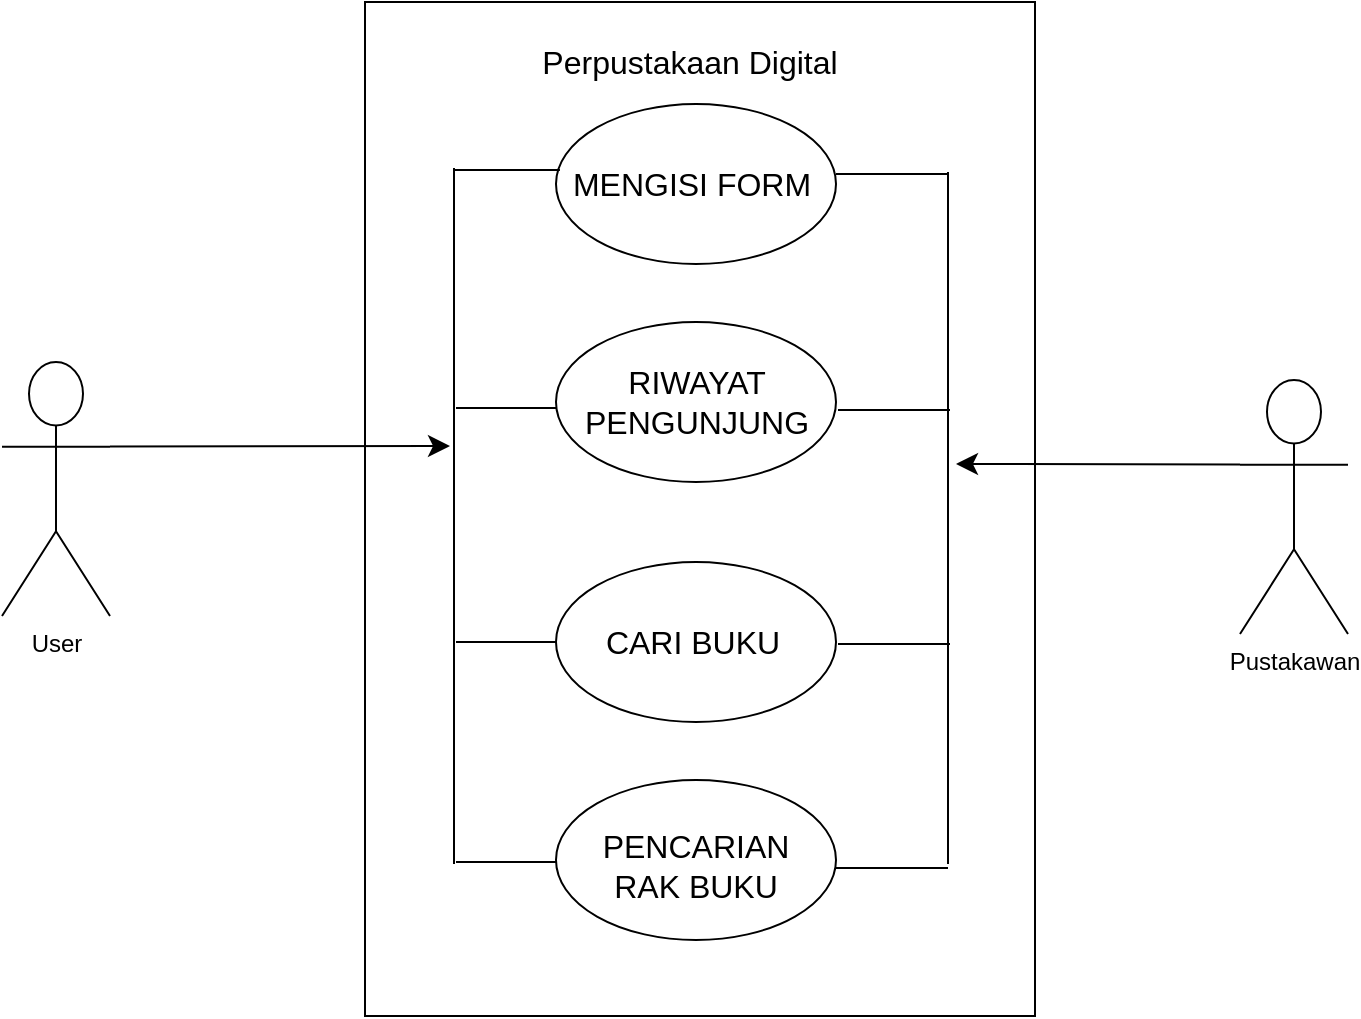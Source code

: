 <mxfile version="23.1.5" type="github">
  <diagram name="Page-1" id="QC_5T8T285snjpWexaHa">
    <mxGraphModel dx="1172" dy="1001" grid="0" gridSize="10" guides="1" tooltips="1" connect="1" arrows="1" fold="1" page="0" pageScale="1" pageWidth="850" pageHeight="1100" math="0" shadow="0">
      <root>
        <mxCell id="0" />
        <mxCell id="1" parent="0" />
        <mxCell id="_99t5JEwO3ASwBra3zp3-1" value="" style="rounded=0;whiteSpace=wrap;html=1;" vertex="1" parent="1">
          <mxGeometry x="24.5" y="-51" width="335" height="507" as="geometry" />
        </mxCell>
        <mxCell id="_99t5JEwO3ASwBra3zp3-3" value="" style="ellipse;whiteSpace=wrap;html=1;" vertex="1" parent="1">
          <mxGeometry x="120" width="140" height="80" as="geometry" />
        </mxCell>
        <mxCell id="_99t5JEwO3ASwBra3zp3-4" value="" style="ellipse;whiteSpace=wrap;html=1;" vertex="1" parent="1">
          <mxGeometry x="120" y="109" width="140" height="80" as="geometry" />
        </mxCell>
        <mxCell id="_99t5JEwO3ASwBra3zp3-5" value="" style="ellipse;whiteSpace=wrap;html=1;" vertex="1" parent="1">
          <mxGeometry x="120" y="229" width="140" height="80" as="geometry" />
        </mxCell>
        <mxCell id="_99t5JEwO3ASwBra3zp3-6" value="" style="ellipse;whiteSpace=wrap;html=1;" vertex="1" parent="1">
          <mxGeometry x="120" y="338" width="140" height="80" as="geometry" />
        </mxCell>
        <mxCell id="_99t5JEwO3ASwBra3zp3-23" style="edgeStyle=none;curved=1;rounded=0;orthogonalLoop=1;jettySize=auto;html=1;exitX=1;exitY=0.333;exitDx=0;exitDy=0;exitPerimeter=0;fontSize=12;startSize=8;endSize=8;" edge="1" parent="1" source="_99t5JEwO3ASwBra3zp3-7">
          <mxGeometry relative="1" as="geometry">
            <mxPoint x="67" y="171" as="targetPoint" />
          </mxGeometry>
        </mxCell>
        <mxCell id="_99t5JEwO3ASwBra3zp3-7" value="User" style="shape=umlActor;verticalLabelPosition=bottom;verticalAlign=top;html=1;outlineConnect=0;" vertex="1" parent="1">
          <mxGeometry x="-157" y="129" width="54" height="127" as="geometry" />
        </mxCell>
        <mxCell id="_99t5JEwO3ASwBra3zp3-24" style="edgeStyle=none;curved=1;rounded=0;orthogonalLoop=1;jettySize=auto;html=1;exitX=0;exitY=0.333;exitDx=0;exitDy=0;exitPerimeter=0;fontSize=12;startSize=8;endSize=8;" edge="1" parent="1" source="_99t5JEwO3ASwBra3zp3-9">
          <mxGeometry relative="1" as="geometry">
            <mxPoint x="320" y="180" as="targetPoint" />
          </mxGeometry>
        </mxCell>
        <mxCell id="_99t5JEwO3ASwBra3zp3-9" value="Pustakawan" style="shape=umlActor;verticalLabelPosition=bottom;verticalAlign=top;html=1;outlineConnect=0;" vertex="1" parent="1">
          <mxGeometry x="462" y="138" width="54" height="127" as="geometry" />
        </mxCell>
        <mxCell id="_99t5JEwO3ASwBra3zp3-11" value="" style="endArrow=none;html=1;rounded=0;fontSize=12;startSize=8;endSize=8;" edge="1" parent="1">
          <mxGeometry width="50" height="50" relative="1" as="geometry">
            <mxPoint x="69" y="32" as="sourcePoint" />
            <mxPoint x="69" y="380" as="targetPoint" />
            <Array as="points" />
          </mxGeometry>
        </mxCell>
        <mxCell id="_99t5JEwO3ASwBra3zp3-12" value="" style="endArrow=none;html=1;rounded=0;fontSize=12;startSize=8;endSize=8;" edge="1" parent="1">
          <mxGeometry width="50" height="50" relative="1" as="geometry">
            <mxPoint x="316" y="34" as="sourcePoint" />
            <mxPoint x="316" y="380" as="targetPoint" />
            <Array as="points" />
          </mxGeometry>
        </mxCell>
        <mxCell id="_99t5JEwO3ASwBra3zp3-13" value="" style="endArrow=none;html=1;rounded=0;fontSize=12;startSize=8;endSize=8;entryX=0.014;entryY=0.413;entryDx=0;entryDy=0;entryPerimeter=0;" edge="1" parent="1" target="_99t5JEwO3ASwBra3zp3-3">
          <mxGeometry width="50" height="50" relative="1" as="geometry">
            <mxPoint x="69" y="33" as="sourcePoint" />
            <mxPoint x="117" y="-4" as="targetPoint" />
          </mxGeometry>
        </mxCell>
        <mxCell id="_99t5JEwO3ASwBra3zp3-14" value="" style="endArrow=none;html=1;rounded=0;fontSize=12;startSize=8;endSize=8;entryX=0.014;entryY=0.413;entryDx=0;entryDy=0;entryPerimeter=0;" edge="1" parent="1">
          <mxGeometry width="50" height="50" relative="1" as="geometry">
            <mxPoint x="260" y="35" as="sourcePoint" />
            <mxPoint x="316" y="35" as="targetPoint" />
          </mxGeometry>
        </mxCell>
        <mxCell id="_99t5JEwO3ASwBra3zp3-15" value="" style="endArrow=none;html=1;rounded=0;fontSize=12;startSize=8;endSize=8;" edge="1" parent="1">
          <mxGeometry width="50" height="50" relative="1" as="geometry">
            <mxPoint x="70" y="152" as="sourcePoint" />
            <mxPoint x="120" y="152" as="targetPoint" />
          </mxGeometry>
        </mxCell>
        <mxCell id="_99t5JEwO3ASwBra3zp3-17" value="" style="endArrow=none;html=1;rounded=0;fontSize=12;startSize=8;endSize=8;entryX=0.014;entryY=0.413;entryDx=0;entryDy=0;entryPerimeter=0;" edge="1" parent="1">
          <mxGeometry width="50" height="50" relative="1" as="geometry">
            <mxPoint x="261" y="153" as="sourcePoint" />
            <mxPoint x="317" y="153" as="targetPoint" />
          </mxGeometry>
        </mxCell>
        <mxCell id="_99t5JEwO3ASwBra3zp3-18" value="" style="endArrow=none;html=1;rounded=0;fontSize=12;startSize=8;endSize=8;" edge="1" parent="1">
          <mxGeometry width="50" height="50" relative="1" as="geometry">
            <mxPoint x="70" y="269" as="sourcePoint" />
            <mxPoint x="120" y="269" as="targetPoint" />
          </mxGeometry>
        </mxCell>
        <mxCell id="_99t5JEwO3ASwBra3zp3-19" value="" style="endArrow=none;html=1;rounded=0;fontSize=12;startSize=8;endSize=8;entryX=0.014;entryY=0.413;entryDx=0;entryDy=0;entryPerimeter=0;" edge="1" parent="1">
          <mxGeometry width="50" height="50" relative="1" as="geometry">
            <mxPoint x="261" y="270" as="sourcePoint" />
            <mxPoint x="317" y="270" as="targetPoint" />
          </mxGeometry>
        </mxCell>
        <mxCell id="_99t5JEwO3ASwBra3zp3-20" value="" style="endArrow=none;html=1;rounded=0;fontSize=12;startSize=8;endSize=8;" edge="1" parent="1">
          <mxGeometry width="50" height="50" relative="1" as="geometry">
            <mxPoint x="70" y="379" as="sourcePoint" />
            <mxPoint x="120" y="379" as="targetPoint" />
          </mxGeometry>
        </mxCell>
        <mxCell id="_99t5JEwO3ASwBra3zp3-22" value="" style="endArrow=none;html=1;rounded=0;fontSize=12;startSize=8;endSize=8;entryX=0.014;entryY=0.413;entryDx=0;entryDy=0;entryPerimeter=0;" edge="1" parent="1">
          <mxGeometry width="50" height="50" relative="1" as="geometry">
            <mxPoint x="260" y="382" as="sourcePoint" />
            <mxPoint x="316" y="382" as="targetPoint" />
          </mxGeometry>
        </mxCell>
        <mxCell id="_99t5JEwO3ASwBra3zp3-25" value="MENGISI FORM" style="text;html=1;align=center;verticalAlign=middle;whiteSpace=wrap;rounded=0;fontSize=16;" vertex="1" parent="1">
          <mxGeometry x="126" y="25" width="124" height="30" as="geometry" />
        </mxCell>
        <mxCell id="_99t5JEwO3ASwBra3zp3-26" value="RIWAYAT PENGUNJUNG" style="text;html=1;align=center;verticalAlign=middle;whiteSpace=wrap;rounded=0;fontSize=16;" vertex="1" parent="1">
          <mxGeometry x="146.5" y="134" width="87" height="30" as="geometry" />
        </mxCell>
        <mxCell id="_99t5JEwO3ASwBra3zp3-27" value="CARI BUKU" style="text;html=1;align=center;verticalAlign=middle;whiteSpace=wrap;rounded=0;fontSize=16;" vertex="1" parent="1">
          <mxGeometry x="138.5" y="254" width="99" height="30" as="geometry" />
        </mxCell>
        <mxCell id="_99t5JEwO3ASwBra3zp3-28" value="PENCARIAN RAK BUKU" style="text;html=1;align=center;verticalAlign=middle;whiteSpace=wrap;rounded=0;fontSize=16;" vertex="1" parent="1">
          <mxGeometry x="132" y="366" width="116" height="30" as="geometry" />
        </mxCell>
        <mxCell id="_99t5JEwO3ASwBra3zp3-29" value="Perpustakaan Digital" style="text;html=1;align=center;verticalAlign=middle;whiteSpace=wrap;rounded=0;fontSize=16;" vertex="1" parent="1">
          <mxGeometry x="86" y="-36" width="202" height="30" as="geometry" />
        </mxCell>
      </root>
    </mxGraphModel>
  </diagram>
</mxfile>
